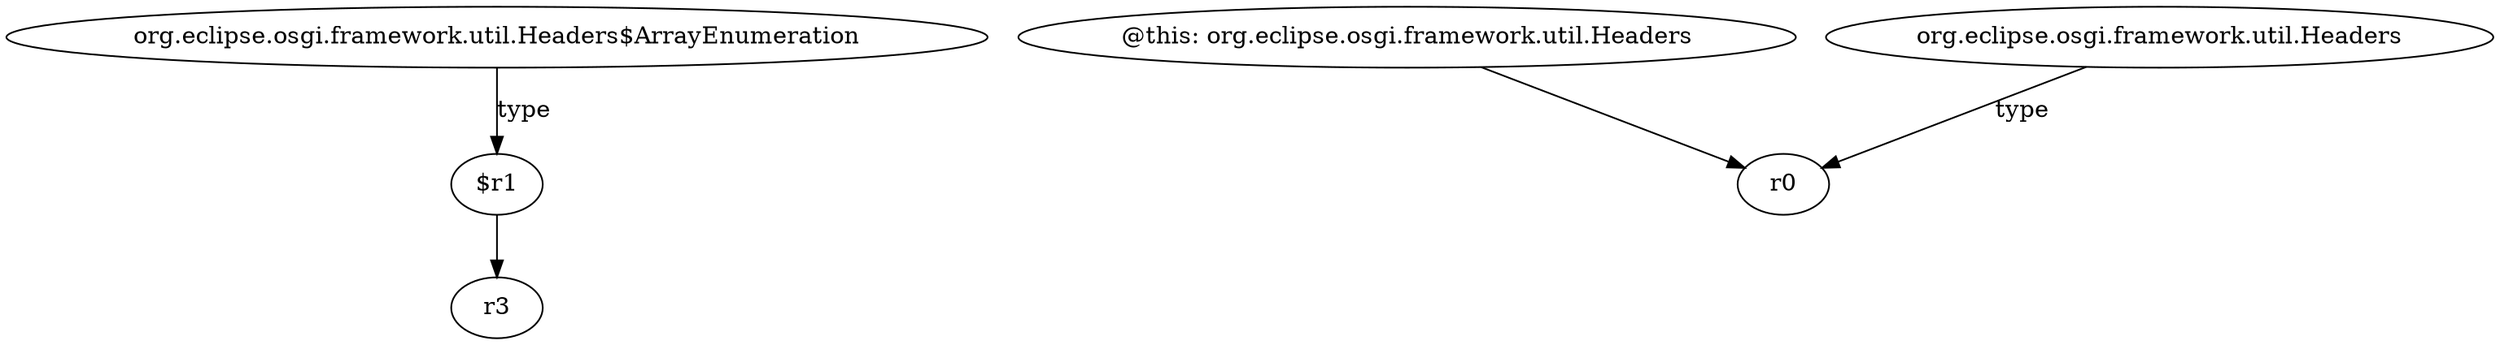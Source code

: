 digraph g {
0[label="$r1"]
1[label="r3"]
0->1[label=""]
2[label="@this: org.eclipse.osgi.framework.util.Headers"]
3[label="r0"]
2->3[label=""]
4[label="org.eclipse.osgi.framework.util.Headers$ArrayEnumeration"]
4->0[label="type"]
5[label="org.eclipse.osgi.framework.util.Headers"]
5->3[label="type"]
}